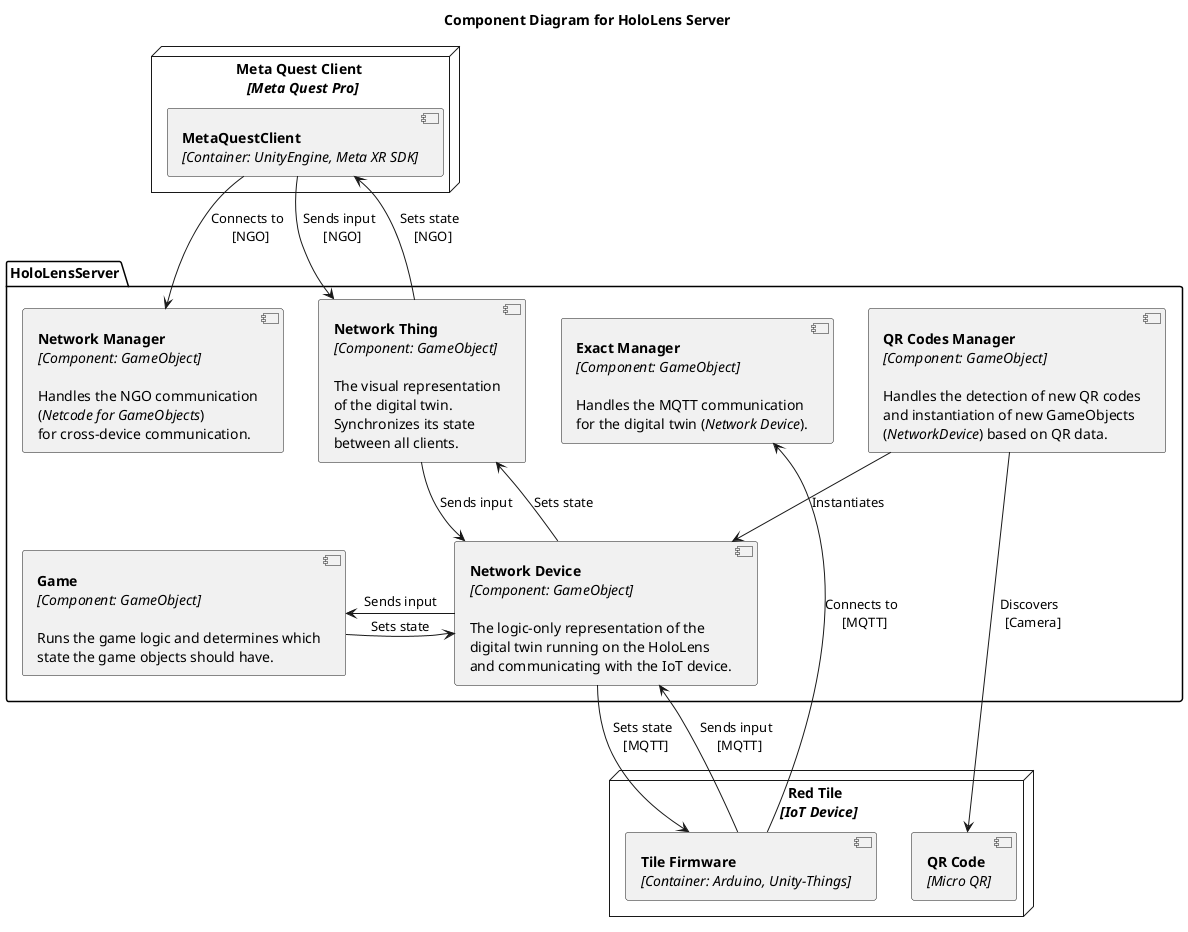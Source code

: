 @startuml componentHoloLens

title Component Diagram for HoloLens Server

package HLS as "HoloLensServer" {
    component Exact [
        <b>Exact Manager</b>
        <i>[Component: GameObject]</i>

        Handles the MQTT communication
        for the digital twin (<i>Network Device</i>).
    ]
    component NMHL [
        <b>Network Manager</b>
        <i>[Component: GameObject]</i>

        Handles the NGO communication
        (<i>Netcode for GameObjects</i>)
        for cross-device communication.
    ]
    component QRCM [
        <b>QR Codes Manager</b>
        <i>[Component: GameObject]</i>

        Handles the detection of new QR codes
        and instantiation of new GameObjects
        (<i>NetworkDevice</i>) based on QR data.
    ]
    component Game [
        <b>Game</b>
        <i>[Component: GameObject]</i>

        Runs the game logic and determines which
        state the game objects should have.
    ]
    component NDHL [
        <b>Network Device</b>
        <i>[Component: GameObject]</i>

        The logic-only representation of the
        digital twin running on the HoloLens
        and communicating with the IoT device.
    ]
    component NTHL [
        <b>Network Thing</b>
        <i>[Component: GameObject]</i>

        The visual representation
        of the digital twin.
        Synchronizes its state
        between all clients.
    ]
}

node MQ as "<b>Meta Quest Client</b> \n <i>[Meta Quest Pro]</i>" {
    component MQC [
        <b>MetaQuestClient</b>
        <i>[Container: UnityEngine, Meta XR SDK]</i>
    ]
}

node RT as "<b>Red Tile</b> \n <i>[IoT Device]</i>" {
    component TQR [
        <b>QR Code</b>
        <i>[Micro QR]</i>
    ]
    component TFW [
        <b>Tile Firmware</b>
        <i>[Container: Arduino, Unity-Things]</i>
    ]
}

MQC --> NMHL : Connects to \n [NGO]
QRCM --> TQR : Discovers \n [Camera]
NDHL --> TFW : Sets state \n [MQTT]
NDHL <-- TFW : Sends input \n [MQTT]
NTHL <-- NDHL : Sets state
NTHL --> NDHL : Sends input
MQC --> NTHL : Sends input \n [NGO]
MQC <-- NTHL : Sets state \n [NGO]
Game <- NDHL : Sends input
Game -> NDHL : Sets state
Exact <-- TFW : Connects to \n [MQTT]
QRCM --> NDHL : Instantiates

@end
